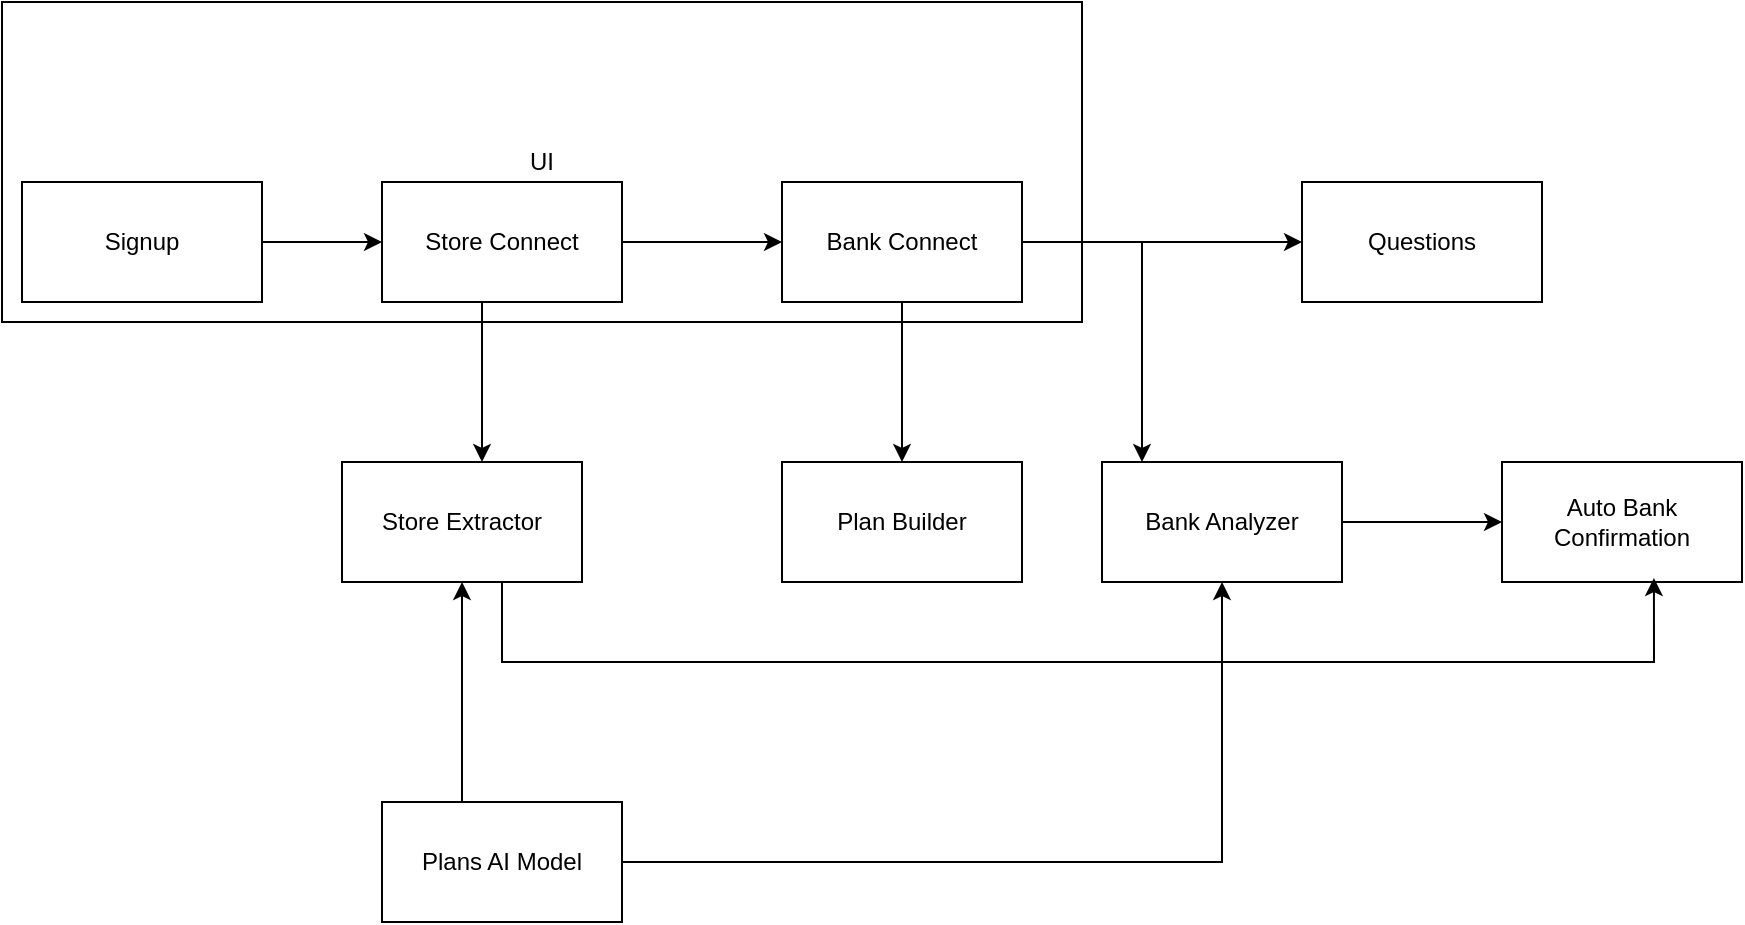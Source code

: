 <mxfile version="28.2.5">
  <diagram name="Page-1" id="UjOTRW7vhjB5Is7gNjRP">
    <mxGraphModel dx="962" dy="725" grid="1" gridSize="10" guides="1" tooltips="1" connect="1" arrows="1" fold="1" page="1" pageScale="1" pageWidth="1169" pageHeight="827" math="0" shadow="0">
      <root>
        <mxCell id="0" />
        <mxCell id="1" parent="0" />
        <mxCell id="B6PUh7vm7_zcToJWxVo1-17" value="UI" style="rounded=0;whiteSpace=wrap;html=1;" parent="1" vertex="1">
          <mxGeometry x="10" y="70" width="540" height="160" as="geometry" />
        </mxCell>
        <mxCell id="B6PUh7vm7_zcToJWxVo1-3" value="" style="edgeStyle=orthogonalEdgeStyle;rounded=0;orthogonalLoop=1;jettySize=auto;html=1;" parent="1" source="B6PUh7vm7_zcToJWxVo1-1" target="B6PUh7vm7_zcToJWxVo1-2" edge="1">
          <mxGeometry relative="1" as="geometry" />
        </mxCell>
        <mxCell id="B6PUh7vm7_zcToJWxVo1-1" value="Store Connect" style="rounded=0;whiteSpace=wrap;html=1;" parent="1" vertex="1">
          <mxGeometry x="200" y="160" width="120" height="60" as="geometry" />
        </mxCell>
        <mxCell id="B6PUh7vm7_zcToJWxVo1-20" value="" style="edgeStyle=orthogonalEdgeStyle;rounded=0;orthogonalLoop=1;jettySize=auto;html=1;" parent="1" source="B6PUh7vm7_zcToJWxVo1-1" target="B6PUh7vm7_zcToJWxVo1-19" edge="1">
          <mxGeometry relative="1" as="geometry">
            <Array as="points">
              <mxPoint x="250" y="260" />
              <mxPoint x="250" y="260" />
            </Array>
          </mxGeometry>
        </mxCell>
        <mxCell id="B6PUh7vm7_zcToJWxVo1-5" value="" style="edgeStyle=orthogonalEdgeStyle;rounded=0;orthogonalLoop=1;jettySize=auto;html=1;" parent="1" source="B6PUh7vm7_zcToJWxVo1-2" target="B6PUh7vm7_zcToJWxVo1-4" edge="1">
          <mxGeometry relative="1" as="geometry" />
        </mxCell>
        <mxCell id="B6PUh7vm7_zcToJWxVo1-10" value="" style="edgeStyle=orthogonalEdgeStyle;rounded=0;orthogonalLoop=1;jettySize=auto;html=1;" parent="1" source="B6PUh7vm7_zcToJWxVo1-2" target="B6PUh7vm7_zcToJWxVo1-9" edge="1">
          <mxGeometry relative="1" as="geometry" />
        </mxCell>
        <mxCell id="B6PUh7vm7_zcToJWxVo1-12" value="" style="edgeStyle=orthogonalEdgeStyle;rounded=0;orthogonalLoop=1;jettySize=auto;html=1;" parent="1" source="B6PUh7vm7_zcToJWxVo1-2" target="B6PUh7vm7_zcToJWxVo1-11" edge="1">
          <mxGeometry relative="1" as="geometry">
            <Array as="points">
              <mxPoint x="580" y="190" />
            </Array>
          </mxGeometry>
        </mxCell>
        <mxCell id="B6PUh7vm7_zcToJWxVo1-2" value="Bank Connect" style="rounded=0;whiteSpace=wrap;html=1;" parent="1" vertex="1">
          <mxGeometry x="400" y="160" width="120" height="60" as="geometry" />
        </mxCell>
        <mxCell id="B6PUh7vm7_zcToJWxVo1-4" value="Questions" style="rounded=0;whiteSpace=wrap;html=1;" parent="1" vertex="1">
          <mxGeometry x="660" y="160" width="120" height="60" as="geometry" />
        </mxCell>
        <mxCell id="B6PUh7vm7_zcToJWxVo1-7" style="edgeStyle=orthogonalEdgeStyle;rounded=0;orthogonalLoop=1;jettySize=auto;html=1;" parent="1" source="B6PUh7vm7_zcToJWxVo1-6" target="B6PUh7vm7_zcToJWxVo1-1" edge="1">
          <mxGeometry relative="1" as="geometry" />
        </mxCell>
        <mxCell id="B6PUh7vm7_zcToJWxVo1-6" value="Signup" style="rounded=0;whiteSpace=wrap;html=1;" parent="1" vertex="1">
          <mxGeometry x="20" y="160" width="120" height="60" as="geometry" />
        </mxCell>
        <mxCell id="B6PUh7vm7_zcToJWxVo1-9" value="Plan Builder" style="rounded=0;whiteSpace=wrap;html=1;" parent="1" vertex="1">
          <mxGeometry x="400" y="300" width="120" height="60" as="geometry" />
        </mxCell>
        <mxCell id="B6PUh7vm7_zcToJWxVo1-23" value="" style="edgeStyle=orthogonalEdgeStyle;rounded=0;orthogonalLoop=1;jettySize=auto;html=1;" parent="1" source="B6PUh7vm7_zcToJWxVo1-11" target="B6PUh7vm7_zcToJWxVo1-22" edge="1">
          <mxGeometry relative="1" as="geometry" />
        </mxCell>
        <mxCell id="B6PUh7vm7_zcToJWxVo1-11" value="Bank Analyzer" style="whiteSpace=wrap;html=1;rounded=0;" parent="1" vertex="1">
          <mxGeometry x="560" y="300" width="120" height="60" as="geometry" />
        </mxCell>
        <mxCell id="B6PUh7vm7_zcToJWxVo1-16" style="edgeStyle=orthogonalEdgeStyle;rounded=0;orthogonalLoop=1;jettySize=auto;html=1;" parent="1" source="B6PUh7vm7_zcToJWxVo1-13" target="B6PUh7vm7_zcToJWxVo1-11" edge="1">
          <mxGeometry relative="1" as="geometry" />
        </mxCell>
        <mxCell id="B6PUh7vm7_zcToJWxVo1-21" style="edgeStyle=orthogonalEdgeStyle;rounded=0;orthogonalLoop=1;jettySize=auto;html=1;" parent="1" source="B6PUh7vm7_zcToJWxVo1-13" target="B6PUh7vm7_zcToJWxVo1-19" edge="1">
          <mxGeometry relative="1" as="geometry">
            <Array as="points">
              <mxPoint x="240" y="380" />
              <mxPoint x="240" y="380" />
            </Array>
          </mxGeometry>
        </mxCell>
        <mxCell id="B6PUh7vm7_zcToJWxVo1-13" value="Plans AI Model" style="whiteSpace=wrap;html=1;rounded=0;" parent="1" vertex="1">
          <mxGeometry x="200" y="470" width="120" height="60" as="geometry" />
        </mxCell>
        <mxCell id="B6PUh7vm7_zcToJWxVo1-19" value="Store Extractor" style="whiteSpace=wrap;html=1;rounded=0;" parent="1" vertex="1">
          <mxGeometry x="180" y="300" width="120" height="60" as="geometry" />
        </mxCell>
        <mxCell id="B6PUh7vm7_zcToJWxVo1-22" value="Auto Bank Confirmation" style="whiteSpace=wrap;html=1;rounded=0;" parent="1" vertex="1">
          <mxGeometry x="760" y="300" width="120" height="60" as="geometry" />
        </mxCell>
        <mxCell id="B6PUh7vm7_zcToJWxVo1-24" style="edgeStyle=orthogonalEdgeStyle;rounded=0;orthogonalLoop=1;jettySize=auto;html=1;entryX=0.633;entryY=0.967;entryDx=0;entryDy=0;entryPerimeter=0;" parent="1" source="B6PUh7vm7_zcToJWxVo1-19" target="B6PUh7vm7_zcToJWxVo1-22" edge="1">
          <mxGeometry relative="1" as="geometry">
            <Array as="points">
              <mxPoint x="260" y="400" />
              <mxPoint x="836" y="400" />
            </Array>
          </mxGeometry>
        </mxCell>
      </root>
    </mxGraphModel>
  </diagram>
</mxfile>

